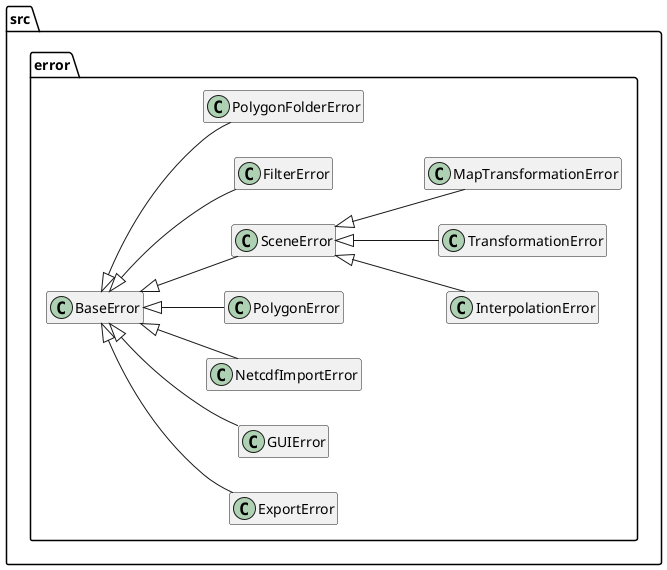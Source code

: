 @startuml

left to right direction

!startsub INTERNAL
package src.error {
    class src.error.BaseError
    class src.error.ExportError
    class src.error.GUIError
    class src.error.InterpolationError
    class src.error.TransformationError
    class src.error.NetcdfImportError
    class src.error.PolygonError
    class src.error.SceneError
    class src.error.FilterError
    class src.error.PolygonFolderError
    class src.error.MapTransformationError
}

src.error.BaseError <|-- src.error.PolygonFolderError
src.error.BaseError <|-- src.error.SceneError
src.error.BaseError <|-- src.error.PolygonError
src.error.BaseError <|-- src.error.ExportError
src.error.BaseError <|-- src.error.GUIError
src.error.BaseError <|-- src.error.NetcdfImportError
src.error.BaseError <|-- src.error.FilterError

src.error.SceneError <|-- src.error.TransformationError
src.error.SceneError <|-- src.error.InterpolationError
src.error.SceneError <|-- src.error.MapTransformationError
!endsub

!startsub EXTERNAL

!endsub
hide members

@enduml